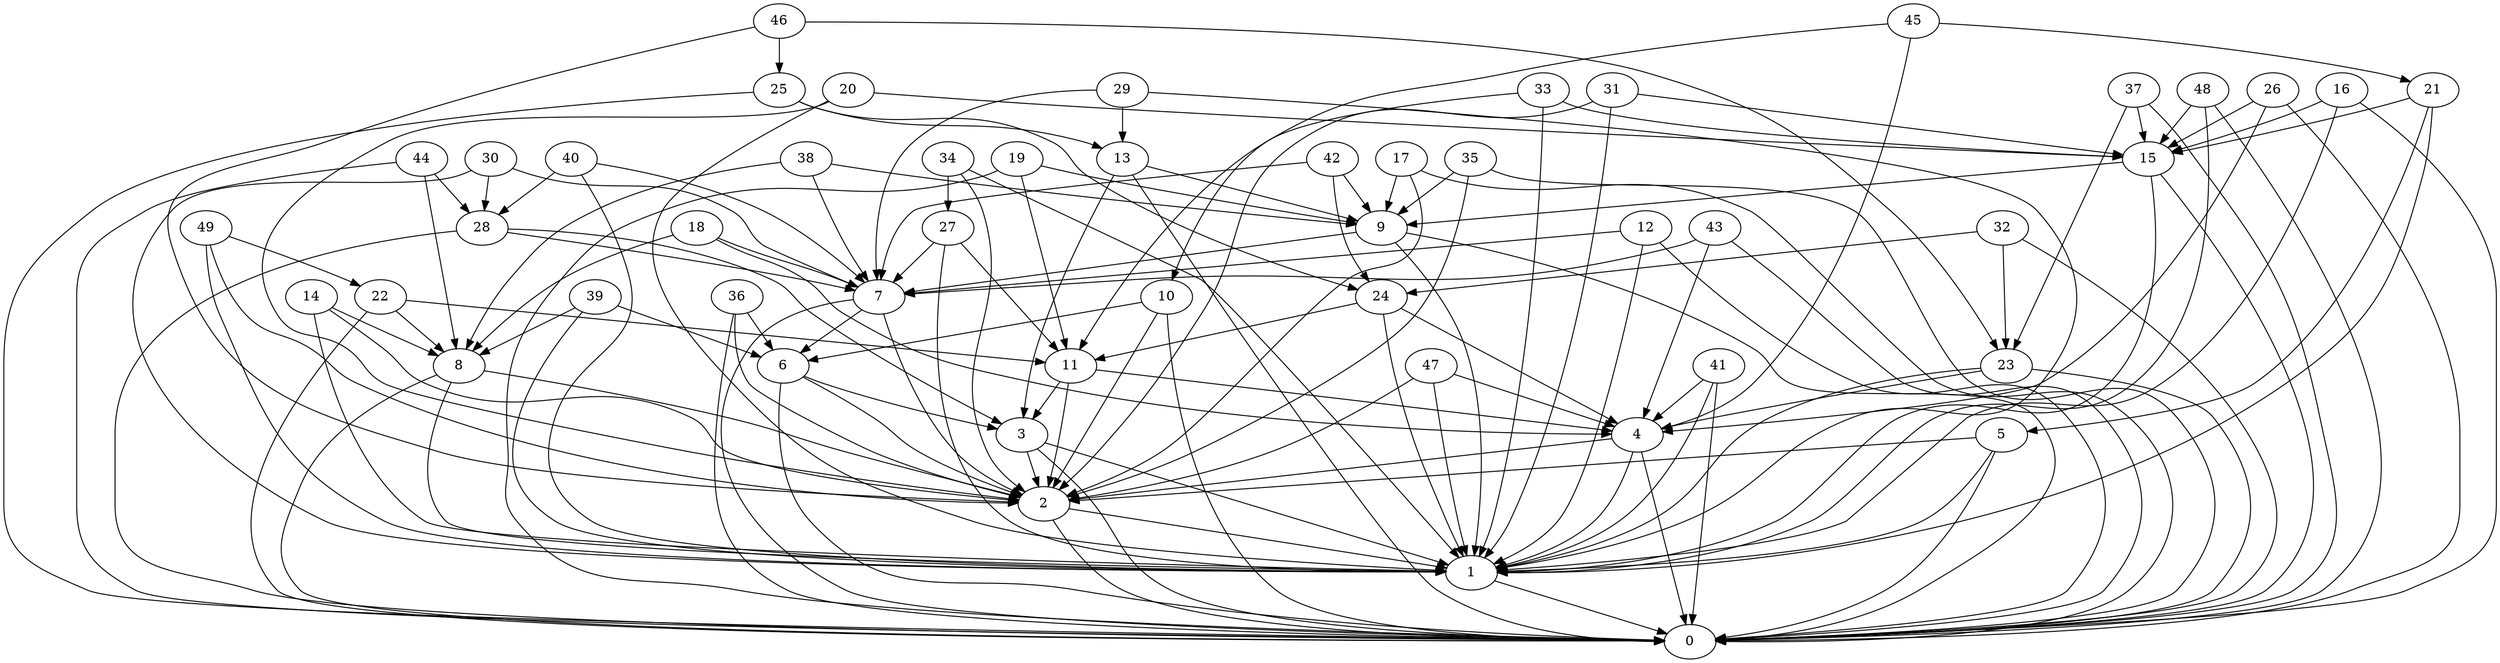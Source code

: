 /* Created by igraph 0.6.5 */
digraph {
  0;
  1;
  2;
  3;
  4;
  5;
  6;
  7;
  8;
  9;
  10;
  11;
  12;
  13;
  14;
  15;
  16;
  17;
  18;
  19;
  20;
  21;
  22;
  23;
  24;
  25;
  26;
  27;
  28;
  29;
  30;
  31;
  32;
  33;
  34;
  35;
  36;
  37;
  38;
  39;
  40;
  41;
  42;
  43;
  44;
  45;
  46;
  47;
  48;
  49;

  1 -> 0;
  2 -> 0;
  2 -> 1;
  3 -> 0;
  3 -> 1;
  3 -> 2;
  4 -> 1;
  4 -> 0;
  4 -> 2;
  5 -> 0;
  5 -> 1;
  5 -> 2;
  6 -> 0;
  6 -> 3;
  6 -> 2;
  7 -> 2;
  7 -> 0;
  7 -> 6;
  8 -> 0;
  8 -> 2;
  8 -> 1;
  9 -> 0;
  9 -> 1;
  9 -> 7;
  10 -> 6;
  10 -> 2;
  10 -> 0;
  11 -> 4;
  11 -> 3;
  11 -> 2;
  12 -> 0;
  12 -> 7;
  12 -> 1;
  13 -> 0;
  13 -> 9;
  13 -> 3;
  14 -> 2;
  14 -> 1;
  14 -> 8;
  15 -> 1;
  15 -> 0;
  15 -> 9;
  16 -> 1;
  16 -> 15;
  16 -> 0;
  17 -> 9;
  17 -> 0;
  17 -> 2;
  18 -> 7;
  18 -> 8;
  18 -> 4;
  19 -> 11;
  19 -> 9;
  19 -> 0;
  20 -> 2;
  20 -> 15;
  20 -> 1;
  21 -> 5;
  21 -> 15;
  21 -> 1;
  22 -> 11;
  22 -> 0;
  22 -> 8;
  23 -> 0;
  23 -> 1;
  23 -> 4;
  24 -> 1;
  24 -> 11;
  24 -> 4;
  25 -> 13;
  25 -> 0;
  25 -> 24;
  26 -> 15;
  26 -> 0;
  26 -> 4;
  27 -> 1;
  27 -> 11;
  27 -> 7;
  28 -> 0;
  28 -> 3;
  28 -> 7;
  29 -> 7;
  29 -> 1;
  29 -> 13;
  30 -> 1;
  30 -> 7;
  30 -> 28;
  31 -> 1;
  31 -> 15;
  31 -> 2;
  32 -> 24;
  32 -> 0;
  32 -> 23;
  33 -> 10;
  33 -> 15;
  33 -> 1;
  34 -> 2;
  34 -> 1;
  34 -> 27;
  35 -> 2;
  35 -> 9;
  35 -> 0;
  36 -> 6;
  36 -> 0;
  36 -> 2;
  37 -> 23;
  37 -> 15;
  37 -> 0;
  38 -> 7;
  38 -> 8;
  38 -> 9;
  39 -> 6;
  39 -> 1;
  39 -> 8;
  40 -> 7;
  40 -> 1;
  40 -> 28;
  41 -> 1;
  41 -> 4;
  41 -> 0;
  42 -> 24;
  42 -> 7;
  42 -> 9;
  43 -> 0;
  43 -> 4;
  43 -> 7;
  44 -> 28;
  44 -> 8;
  44 -> 0;
  45 -> 4;
  45 -> 11;
  45 -> 21;
  46 -> 23;
  46 -> 25;
  46 -> 2;
  47 -> 4;
  47 -> 1;
  47 -> 2;
  48 -> 15;
  48 -> 1;
  48 -> 0;
  49 -> 1;
  49 -> 2;
  49 -> 22;
}
